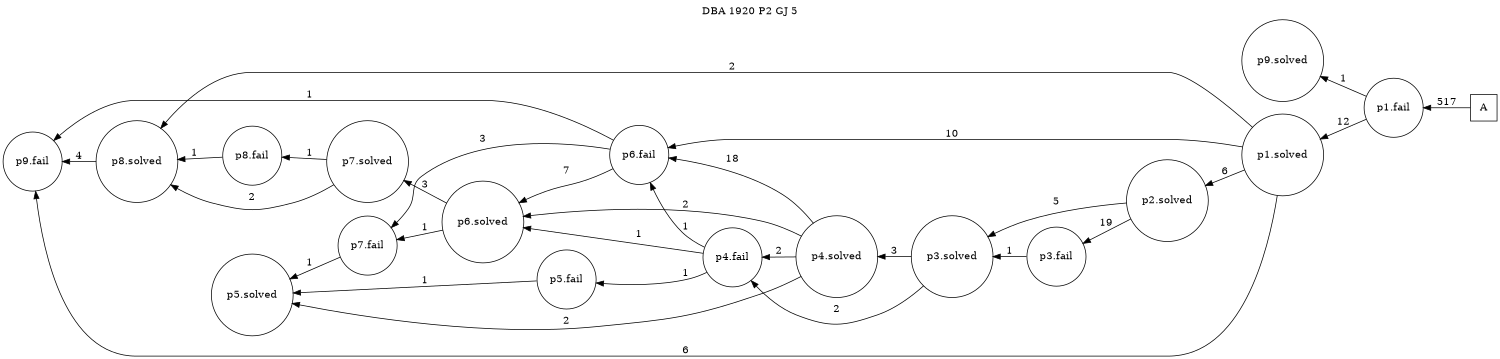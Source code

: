 digraph DBA_1920_P2_GJ_5 {
labelloc="tl"
label= " DBA 1920 P2 GJ 5 "
rankdir="RL";
graph [ size=" 10 , 10 !"]

"A" [shape="square" label="A"]
"p1.fail" [shape="circle" label="p1.fail"]
"p9.solved" [shape="circle" label="p9.solved"]
"p1.solved" [shape="circle" label="p1.solved"]
"p2.solved" [shape="circle" label="p2.solved"]
"p3.fail" [shape="circle" label="p3.fail"]
"p3.solved" [shape="circle" label="p3.solved"]
"p4.solved" [shape="circle" label="p4.solved"]
"p5.solved" [shape="circle" label="p5.solved"]
"p6.fail" [shape="circle" label="p6.fail"]
"p6.solved" [shape="circle" label="p6.solved"]
"p7.fail" [shape="circle" label="p7.fail"]
"p4.fail" [shape="circle" label="p4.fail"]
"p5.fail" [shape="circle" label="p5.fail"]
"p7.solved" [shape="circle" label="p7.solved"]
"p8.solved" [shape="circle" label="p8.solved"]
"p9.fail" [shape="circle" label="p9.fail"]
"p8.fail" [shape="circle" label="p8.fail"]
"A" -> "p1.fail" [ label=517]
"p1.fail" -> "p9.solved" [ label=1]
"p1.fail" -> "p1.solved" [ label=12]
"p1.solved" -> "p2.solved" [ label=6]
"p1.solved" -> "p6.fail" [ label=10]
"p1.solved" -> "p8.solved" [ label=2]
"p1.solved" -> "p9.fail" [ label=6]
"p2.solved" -> "p3.fail" [ label=19]
"p2.solved" -> "p3.solved" [ label=5]
"p3.fail" -> "p3.solved" [ label=1]
"p3.solved" -> "p4.solved" [ label=3]
"p3.solved" -> "p4.fail" [ label=2]
"p4.solved" -> "p5.solved" [ label=2]
"p4.solved" -> "p6.fail" [ label=18]
"p4.solved" -> "p6.solved" [ label=2]
"p4.solved" -> "p4.fail" [ label=2]
"p6.fail" -> "p6.solved" [ label=7]
"p6.fail" -> "p7.fail" [ label=3]
"p6.fail" -> "p9.fail" [ label=1]
"p6.solved" -> "p7.fail" [ label=1]
"p6.solved" -> "p7.solved" [ label=3]
"p7.fail" -> "p5.solved" [ label=1]
"p4.fail" -> "p6.fail" [ label=1]
"p4.fail" -> "p6.solved" [ label=1]
"p4.fail" -> "p5.fail" [ label=1]
"p5.fail" -> "p5.solved" [ label=1]
"p7.solved" -> "p8.solved" [ label=2]
"p7.solved" -> "p8.fail" [ label=1]
"p8.solved" -> "p9.fail" [ label=4]
"p8.fail" -> "p8.solved" [ label=1]
}
